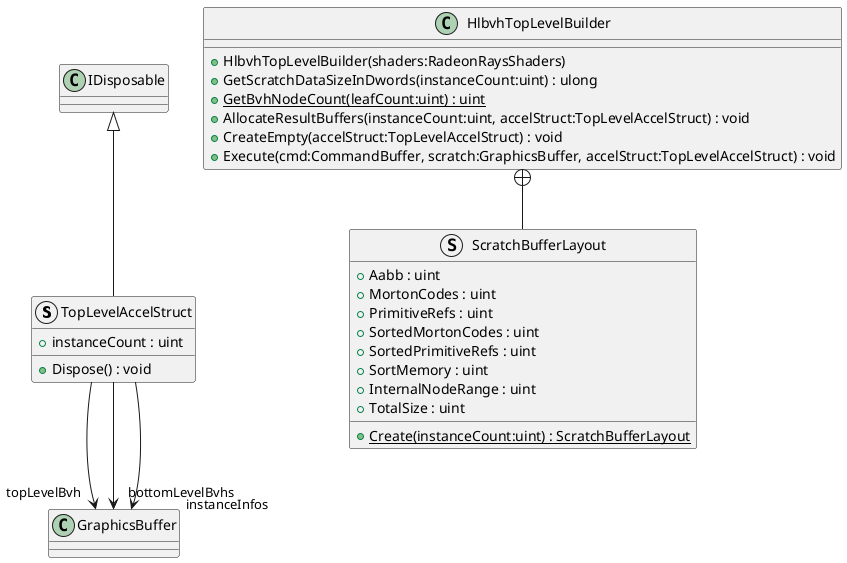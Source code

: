@startuml
struct TopLevelAccelStruct {
    + instanceCount : uint
    + Dispose() : void
}
class HlbvhTopLevelBuilder {
    + HlbvhTopLevelBuilder(shaders:RadeonRaysShaders)
    + GetScratchDataSizeInDwords(instanceCount:uint) : ulong
    + {static} GetBvhNodeCount(leafCount:uint) : uint
    + AllocateResultBuffers(instanceCount:uint, accelStruct:TopLevelAccelStruct) : void
    + CreateEmpty(accelStruct:TopLevelAccelStruct) : void
    + Execute(cmd:CommandBuffer, scratch:GraphicsBuffer, accelStruct:TopLevelAccelStruct) : void
}
struct ScratchBufferLayout {
    + Aabb : uint
    + MortonCodes : uint
    + PrimitiveRefs : uint
    + SortedMortonCodes : uint
    + SortedPrimitiveRefs : uint
    + SortMemory : uint
    + InternalNodeRange : uint
    + TotalSize : uint
    + {static} Create(instanceCount:uint) : ScratchBufferLayout
}
IDisposable <|-- TopLevelAccelStruct
TopLevelAccelStruct --> "topLevelBvh" GraphicsBuffer
TopLevelAccelStruct --> "bottomLevelBvhs" GraphicsBuffer
TopLevelAccelStruct --> "instanceInfos" GraphicsBuffer
HlbvhTopLevelBuilder +-- ScratchBufferLayout
@enduml
